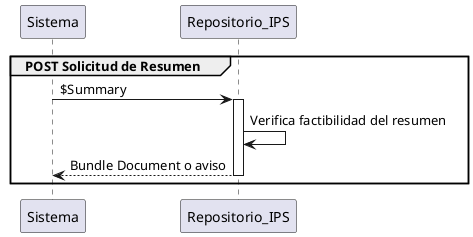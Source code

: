 @startuml

group POST Solicitud de Resumen
Sistema -> Repositorio_IPS : $Summary
activate Repositorio_IPS
Repositorio_IPS -> Repositorio_IPS : Verifica factibilidad del resumen
Repositorio_IPS --> Sistema : Bundle Document o aviso
deactivate Repositorio_IPS
end

@enduml
